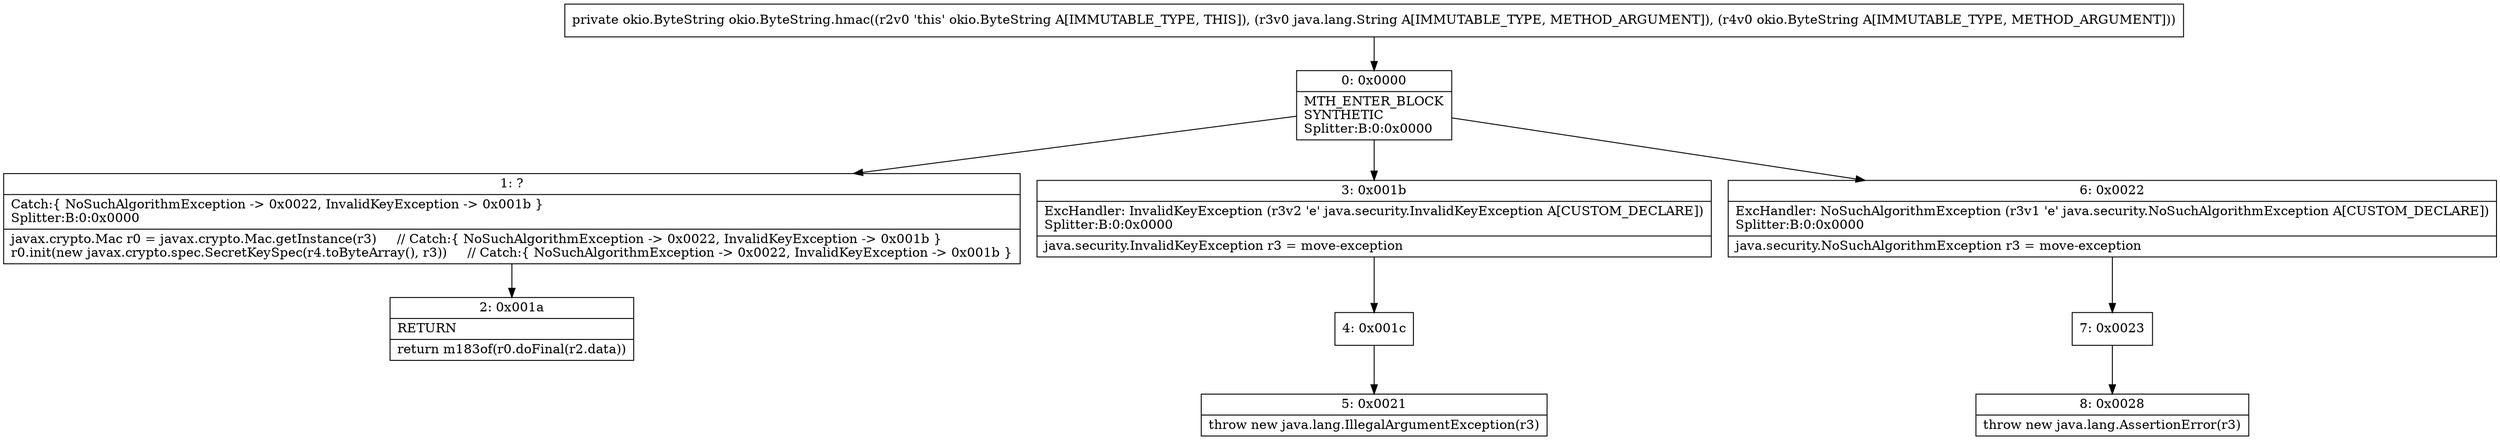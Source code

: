 digraph "CFG forokio.ByteString.hmac(Ljava\/lang\/String;Lokio\/ByteString;)Lokio\/ByteString;" {
Node_0 [shape=record,label="{0\:\ 0x0000|MTH_ENTER_BLOCK\lSYNTHETIC\lSplitter:B:0:0x0000\l}"];
Node_1 [shape=record,label="{1\:\ ?|Catch:\{ NoSuchAlgorithmException \-\> 0x0022, InvalidKeyException \-\> 0x001b \}\lSplitter:B:0:0x0000\l|javax.crypto.Mac r0 = javax.crypto.Mac.getInstance(r3)     \/\/ Catch:\{ NoSuchAlgorithmException \-\> 0x0022, InvalidKeyException \-\> 0x001b \}\lr0.init(new javax.crypto.spec.SecretKeySpec(r4.toByteArray(), r3))     \/\/ Catch:\{ NoSuchAlgorithmException \-\> 0x0022, InvalidKeyException \-\> 0x001b \}\l}"];
Node_2 [shape=record,label="{2\:\ 0x001a|RETURN\l|return m183of(r0.doFinal(r2.data))\l}"];
Node_3 [shape=record,label="{3\:\ 0x001b|ExcHandler: InvalidKeyException (r3v2 'e' java.security.InvalidKeyException A[CUSTOM_DECLARE])\lSplitter:B:0:0x0000\l|java.security.InvalidKeyException r3 = move\-exception\l}"];
Node_4 [shape=record,label="{4\:\ 0x001c}"];
Node_5 [shape=record,label="{5\:\ 0x0021|throw new java.lang.IllegalArgumentException(r3)\l}"];
Node_6 [shape=record,label="{6\:\ 0x0022|ExcHandler: NoSuchAlgorithmException (r3v1 'e' java.security.NoSuchAlgorithmException A[CUSTOM_DECLARE])\lSplitter:B:0:0x0000\l|java.security.NoSuchAlgorithmException r3 = move\-exception\l}"];
Node_7 [shape=record,label="{7\:\ 0x0023}"];
Node_8 [shape=record,label="{8\:\ 0x0028|throw new java.lang.AssertionError(r3)\l}"];
MethodNode[shape=record,label="{private okio.ByteString okio.ByteString.hmac((r2v0 'this' okio.ByteString A[IMMUTABLE_TYPE, THIS]), (r3v0 java.lang.String A[IMMUTABLE_TYPE, METHOD_ARGUMENT]), (r4v0 okio.ByteString A[IMMUTABLE_TYPE, METHOD_ARGUMENT])) }"];
MethodNode -> Node_0;
Node_0 -> Node_1;
Node_0 -> Node_6;
Node_0 -> Node_3;
Node_1 -> Node_2;
Node_3 -> Node_4;
Node_4 -> Node_5;
Node_6 -> Node_7;
Node_7 -> Node_8;
}

